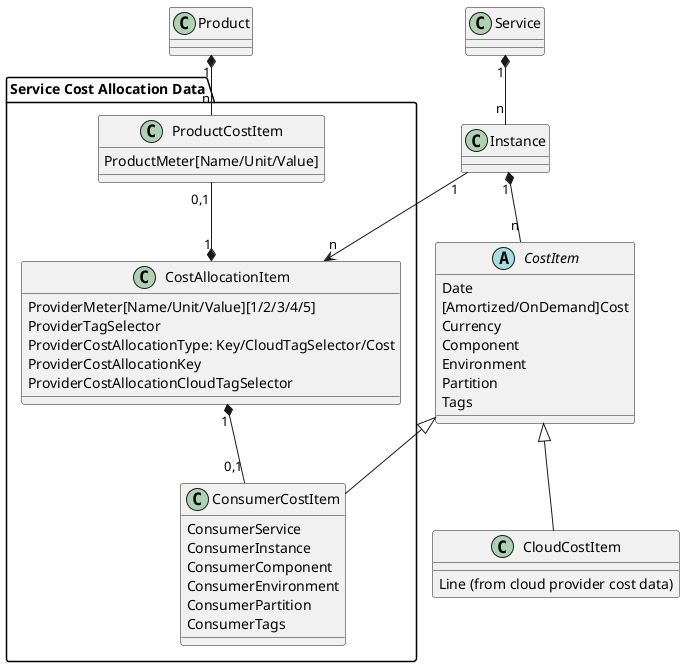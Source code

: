 @startuml

class Product

class Service

class Instance
Instance "n" -up-* "1" Service

abstract CostItem {
Date
[Amortized/OnDemand]Cost
Currency
Component
Environment
Partition
Tags
}
Instance "1" *-- "n" CostItem

package "Service Cost Allocation Data" as CostAllocationCSV {

class CostAllocationItem {
ProviderMeter[Name/Unit/Value][1/2/3/4/5]
ProviderTagSelector
ProviderCostAllocationType: Key/CloudTagSelector/Cost
ProviderCostAllocationKey
ProviderCostAllocationCloudTagSelector
}

class ProductCostItem {
ProductMeter[Name/Unit/Value]
}

class ConsumerCostItem {
ConsumerService
ConsumerInstance
ConsumerComponent
ConsumerEnvironment
ConsumerPartition
ConsumerTags
}
}
Instance "1"--> "n" CostAllocationItem

ConsumerCostItem =up=|> CostItem
CostAllocationItem "1" *-down- "0,1" ConsumerCostItem

ProductCostItem "0,1" -down-* "1" CostAllocationItem
ProductCostItem "n"-up-* "1" Product

class CloudCostItem {
Line (from cloud provider cost data)
}
CloudCostItem =up=|> CostItem

@enduml
